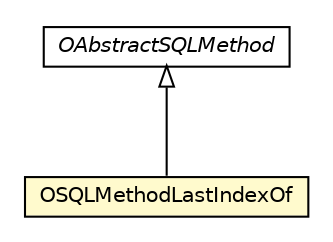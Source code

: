 #!/usr/local/bin/dot
#
# Class diagram 
# Generated by UMLGraph version R5_6-24-gf6e263 (http://www.umlgraph.org/)
#

digraph G {
	edge [fontname="Helvetica",fontsize=10,labelfontname="Helvetica",labelfontsize=10];
	node [fontname="Helvetica",fontsize=10,shape=plaintext];
	nodesep=0.25;
	ranksep=0.5;
	// com.orientechnologies.orient.core.sql.method.misc.OAbstractSQLMethod
	c3481933 [label=<<table title="com.orientechnologies.orient.core.sql.method.misc.OAbstractSQLMethod" border="0" cellborder="1" cellspacing="0" cellpadding="2" port="p" href="./OAbstractSQLMethod.html">
		<tr><td><table border="0" cellspacing="0" cellpadding="1">
<tr><td align="center" balign="center"><font face="Helvetica-Oblique"> OAbstractSQLMethod </font></td></tr>
		</table></td></tr>
		</table>>, URL="./OAbstractSQLMethod.html", fontname="Helvetica", fontcolor="black", fontsize=10.0];
	// com.orientechnologies.orient.core.sql.method.misc.OSQLMethodLastIndexOf
	c3481949 [label=<<table title="com.orientechnologies.orient.core.sql.method.misc.OSQLMethodLastIndexOf" border="0" cellborder="1" cellspacing="0" cellpadding="2" port="p" bgcolor="lemonChiffon" href="./OSQLMethodLastIndexOf.html">
		<tr><td><table border="0" cellspacing="0" cellpadding="1">
<tr><td align="center" balign="center"> OSQLMethodLastIndexOf </td></tr>
		</table></td></tr>
		</table>>, URL="./OSQLMethodLastIndexOf.html", fontname="Helvetica", fontcolor="black", fontsize=10.0];
	//com.orientechnologies.orient.core.sql.method.misc.OSQLMethodLastIndexOf extends com.orientechnologies.orient.core.sql.method.misc.OAbstractSQLMethod
	c3481933:p -> c3481949:p [dir=back,arrowtail=empty];
}

